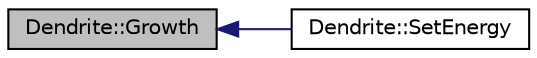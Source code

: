digraph "Dendrite::Growth"
{
  edge [fontname="Helvetica",fontsize="10",labelfontname="Helvetica",labelfontsize="10"];
  node [fontname="Helvetica",fontsize="10",shape=record];
  rankdir="LR";
  Node1 [label="Dendrite::Growth",height=0.2,width=0.4,color="black", fillcolor="grey75", style="filled", fontcolor="black"];
  Node1 -> Node2 [dir="back",color="midnightblue",fontsize="10",style="solid"];
  Node2 [label="Dendrite::SetEnergy",height=0.2,width=0.4,color="black", fillcolor="white", style="filled",URL="$class_dendrite.html#a0e9ccb9364f3b06a740d77411b179745"];
}
